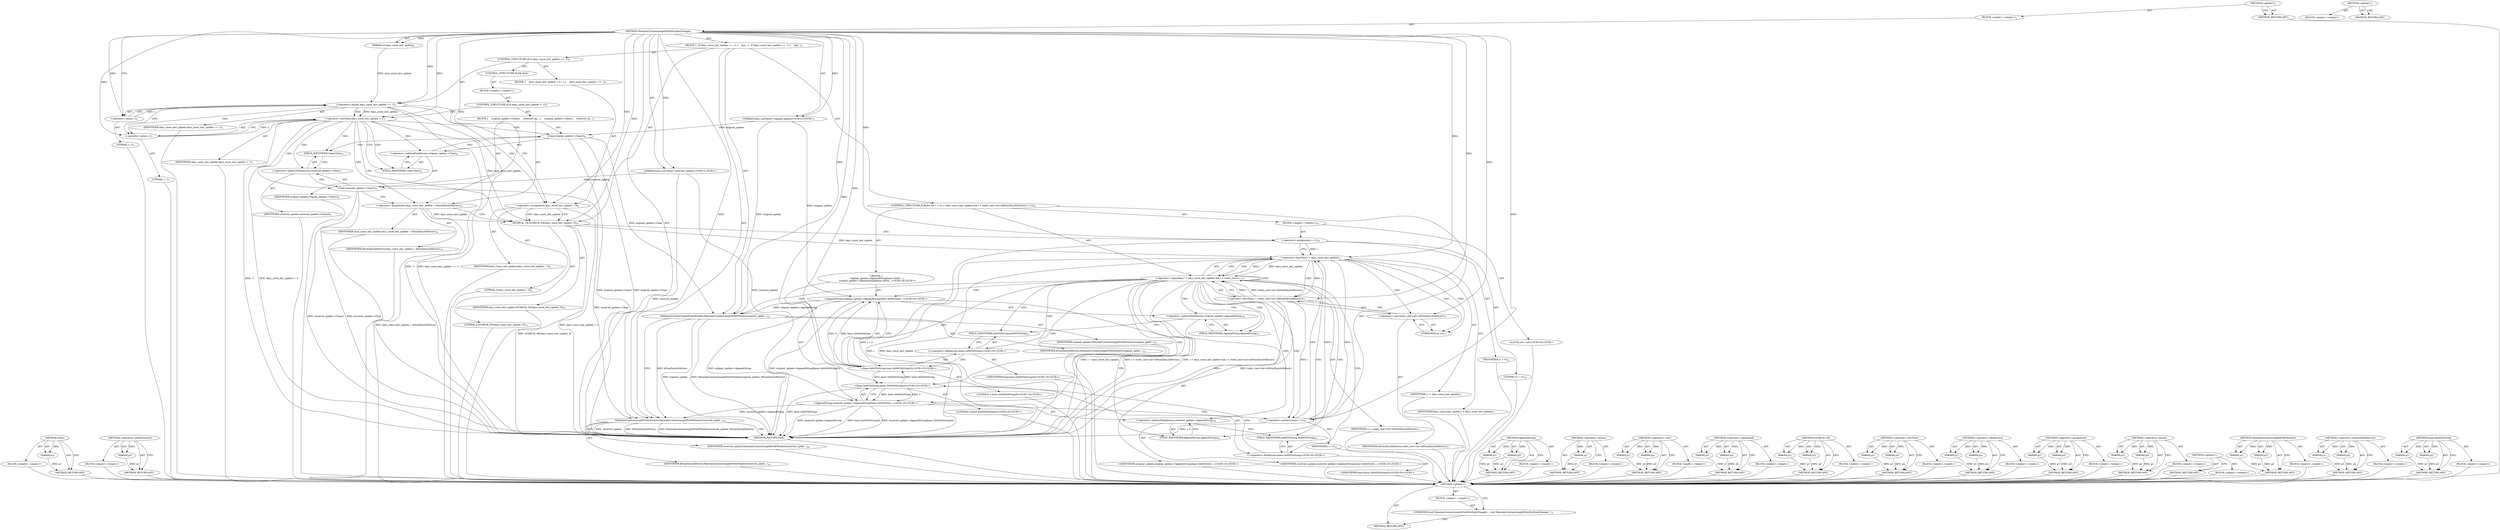 digraph "&lt;global&gt;" {
vulnerable_124 [label=<(METHOD,Clear)>];
vulnerable_125 [label=<(PARAM,p1)>];
vulnerable_126 [label=<(BLOCK,&lt;empty&gt;,&lt;empty&gt;)>];
vulnerable_127 [label=<(METHOD_RETURN,ANY)>];
vulnerable_148 [label=<(METHOD,&lt;operator&gt;.preIncrement)>];
vulnerable_149 [label=<(PARAM,p1)>];
vulnerable_150 [label=<(BLOCK,&lt;empty&gt;,&lt;empty&gt;)>];
vulnerable_151 [label=<(METHOD_RETURN,ANY)>];
vulnerable_6 [label=<(METHOD,&lt;global&gt;)<SUB>1</SUB>>];
vulnerable_7 [label=<(BLOCK,&lt;empty&gt;,&lt;empty&gt;)<SUB>1</SUB>>];
vulnerable_8 [label=<(METHOD,MaintainContentLengthPrefsForDateChange)<SUB>1</SUB>>];
vulnerable_9 [label="<(PARAM,base::ListValue* original_update)<SUB>2</SUB>>"];
vulnerable_10 [label="<(PARAM,base::ListValue* received_update)<SUB>3</SUB>>"];
vulnerable_11 [label=<(PARAM,int days_since_last_update)<SUB>4</SUB>>];
vulnerable_12 [label=<(BLOCK,{
  if (days_since_last_update == -1) {
    day...,{
  if (days_since_last_update == -1) {
    day...)<SUB>4</SUB>>];
vulnerable_13 [label=<(CONTROL_STRUCTURE,IF,if (days_since_last_update == -1))<SUB>5</SUB>>];
vulnerable_14 [label=<(&lt;operator&gt;.equals,days_since_last_update == -1)<SUB>5</SUB>>];
vulnerable_15 [label=<(IDENTIFIER,days_since_last_update,days_since_last_update == -1)<SUB>5</SUB>>];
vulnerable_16 [label=<(&lt;operator&gt;.minus,-1)<SUB>5</SUB>>];
vulnerable_17 [label=<(LITERAL,1,-1)<SUB>5</SUB>>];
vulnerable_18 [label=<(BLOCK,{
    days_since_last_update = 0;
  },{
    days_since_last_update = 0;
  })<SUB>5</SUB>>];
vulnerable_19 [label=<(&lt;operator&gt;.assignment,days_since_last_update = 0)<SUB>6</SUB>>];
vulnerable_20 [label=<(IDENTIFIER,days_since_last_update,days_since_last_update = 0)<SUB>6</SUB>>];
vulnerable_21 [label=<(LITERAL,0,days_since_last_update = 0)<SUB>6</SUB>>];
vulnerable_22 [label=<(CONTROL_STRUCTURE,ELSE,else)<SUB>7</SUB>>];
vulnerable_23 [label=<(BLOCK,&lt;empty&gt;,&lt;empty&gt;)<SUB>7</SUB>>];
vulnerable_24 [label=<(CONTROL_STRUCTURE,IF,if (days_since_last_update &lt; -1))<SUB>7</SUB>>];
vulnerable_25 [label=<(&lt;operator&gt;.lessThan,days_since_last_update &lt; -1)<SUB>7</SUB>>];
vulnerable_26 [label=<(IDENTIFIER,days_since_last_update,days_since_last_update &lt; -1)<SUB>7</SUB>>];
vulnerable_27 [label=<(&lt;operator&gt;.minus,-1)<SUB>7</SUB>>];
vulnerable_28 [label=<(LITERAL,1,-1)<SUB>7</SUB>>];
vulnerable_29 [label=<(BLOCK,{
    original_update-&gt;Clear();
    received_up...,{
    original_update-&gt;Clear();
    received_up...)<SUB>7</SUB>>];
vulnerable_30 [label=<(Clear,original_update-&gt;Clear())<SUB>8</SUB>>];
vulnerable_31 [label=<(&lt;operator&gt;.indirectFieldAccess,original_update-&gt;Clear)<SUB>8</SUB>>];
vulnerable_32 [label=<(IDENTIFIER,original_update,original_update-&gt;Clear())<SUB>8</SUB>>];
vulnerable_33 [label=<(FIELD_IDENTIFIER,Clear,Clear)<SUB>8</SUB>>];
vulnerable_34 [label=<(Clear,received_update-&gt;Clear())<SUB>9</SUB>>];
vulnerable_35 [label=<(&lt;operator&gt;.indirectFieldAccess,received_update-&gt;Clear)<SUB>9</SUB>>];
vulnerable_36 [label=<(IDENTIFIER,received_update,received_update-&gt;Clear())<SUB>9</SUB>>];
vulnerable_37 [label=<(FIELD_IDENTIFIER,Clear,Clear)<SUB>9</SUB>>];
vulnerable_38 [label=<(&lt;operator&gt;.assignment,days_since_last_update = kNumDaysInHistory)<SUB>10</SUB>>];
vulnerable_39 [label=<(IDENTIFIER,days_since_last_update,days_since_last_update = kNumDaysInHistory)<SUB>10</SUB>>];
vulnerable_40 [label=<(IDENTIFIER,kNumDaysInHistory,days_since_last_update = kNumDaysInHistory)<SUB>10</SUB>>];
vulnerable_41 [label=<(DCHECK_GE,DCHECK_GE(days_since_last_update, 0))<SUB>15</SUB>>];
vulnerable_42 [label=<(IDENTIFIER,days_since_last_update,DCHECK_GE(days_since_last_update, 0))<SUB>15</SUB>>];
vulnerable_43 [label=<(LITERAL,0,DCHECK_GE(days_since_last_update, 0))<SUB>15</SUB>>];
vulnerable_44 [label=<(CONTROL_STRUCTURE,FOR,for (int i = 0;i &lt; days_since_last_update &amp;&amp; i &lt; static_cast&lt;int&gt;(kNumDaysInHistory);++i))<SUB>16</SUB>>];
vulnerable_45 [label=<(BLOCK,&lt;empty&gt;,&lt;empty&gt;)<SUB>16</SUB>>];
vulnerable_46 [label="<(LOCAL,int i: int)<SUB>16</SUB>>"];
vulnerable_47 [label=<(&lt;operator&gt;.assignment,i = 0)<SUB>16</SUB>>];
vulnerable_48 [label=<(IDENTIFIER,i,i = 0)<SUB>16</SUB>>];
vulnerable_49 [label=<(LITERAL,0,i = 0)<SUB>16</SUB>>];
vulnerable_50 [label=<(&lt;operator&gt;.logicalAnd,i &lt; days_since_last_update &amp;&amp; i &lt; static_cast&lt;i...)<SUB>17</SUB>>];
vulnerable_51 [label=<(&lt;operator&gt;.lessThan,i &lt; days_since_last_update)<SUB>17</SUB>>];
vulnerable_52 [label=<(IDENTIFIER,i,i &lt; days_since_last_update)<SUB>17</SUB>>];
vulnerable_53 [label=<(IDENTIFIER,days_since_last_update,i &lt; days_since_last_update)<SUB>17</SUB>>];
vulnerable_54 [label=<(&lt;operator&gt;.lessThan,i &lt; static_cast&lt;int&gt;(kNumDaysInHistory))<SUB>17</SUB>>];
vulnerable_55 [label=<(IDENTIFIER,i,i &lt; static_cast&lt;int&gt;(kNumDaysInHistory))<SUB>17</SUB>>];
vulnerable_56 [label=<(&lt;operator&gt;.cast,static_cast&lt;int&gt;(kNumDaysInHistory))<SUB>17</SUB>>];
vulnerable_57 [label=<(UNKNOWN,int,int)<SUB>17</SUB>>];
vulnerable_58 [label=<(IDENTIFIER,kNumDaysInHistory,static_cast&lt;int&gt;(kNumDaysInHistory))<SUB>17</SUB>>];
vulnerable_59 [label=<(&lt;operator&gt;.preIncrement,++i)<SUB>18</SUB>>];
vulnerable_60 [label=<(IDENTIFIER,i,++i)<SUB>18</SUB>>];
vulnerable_61 [label="<(BLOCK,{
    original_update-&gt;AppendString(base::Int64...,{
    original_update-&gt;AppendString(base::Int64...)<SUB>18</SUB>>"];
vulnerable_62 [label="<(AppendString,original_update-&gt;AppendString(base::Int64ToStri...)<SUB>19</SUB>>"];
vulnerable_63 [label=<(&lt;operator&gt;.indirectFieldAccess,original_update-&gt;AppendString)<SUB>19</SUB>>];
vulnerable_64 [label="<(IDENTIFIER,original_update,original_update-&gt;AppendString(base::Int64ToStri...)<SUB>19</SUB>>"];
vulnerable_65 [label=<(FIELD_IDENTIFIER,AppendString,AppendString)<SUB>19</SUB>>];
vulnerable_66 [label="<(base.Int64ToString,base::Int64ToString(0))<SUB>19</SUB>>"];
vulnerable_67 [label="<(&lt;operator&gt;.fieldAccess,base::Int64ToString)<SUB>19</SUB>>"];
vulnerable_68 [label="<(IDENTIFIER,base,base::Int64ToString(0))<SUB>19</SUB>>"];
vulnerable_69 [label=<(FIELD_IDENTIFIER,Int64ToString,Int64ToString)<SUB>19</SUB>>];
vulnerable_70 [label="<(LITERAL,0,base::Int64ToString(0))<SUB>19</SUB>>"];
vulnerable_71 [label="<(AppendString,received_update-&gt;AppendString(base::Int64ToStri...)<SUB>20</SUB>>"];
vulnerable_72 [label=<(&lt;operator&gt;.indirectFieldAccess,received_update-&gt;AppendString)<SUB>20</SUB>>];
vulnerable_73 [label="<(IDENTIFIER,received_update,received_update-&gt;AppendString(base::Int64ToStri...)<SUB>20</SUB>>"];
vulnerable_74 [label=<(FIELD_IDENTIFIER,AppendString,AppendString)<SUB>20</SUB>>];
vulnerable_75 [label="<(base.Int64ToString,base::Int64ToString(0))<SUB>20</SUB>>"];
vulnerable_76 [label="<(&lt;operator&gt;.fieldAccess,base::Int64ToString)<SUB>20</SUB>>"];
vulnerable_77 [label="<(IDENTIFIER,base,base::Int64ToString(0))<SUB>20</SUB>>"];
vulnerable_78 [label=<(FIELD_IDENTIFIER,Int64ToString,Int64ToString)<SUB>20</SUB>>];
vulnerable_79 [label="<(LITERAL,0,base::Int64ToString(0))<SUB>20</SUB>>"];
vulnerable_80 [label=<(MaintainContentLengthPrefsWindow,MaintainContentLengthPrefsWindow(original_updat...)<SUB>23</SUB>>];
vulnerable_81 [label=<(IDENTIFIER,original_update,MaintainContentLengthPrefsWindow(original_updat...)<SUB>23</SUB>>];
vulnerable_82 [label=<(IDENTIFIER,kNumDaysInHistory,MaintainContentLengthPrefsWindow(original_updat...)<SUB>23</SUB>>];
vulnerable_83 [label=<(MaintainContentLengthPrefsWindow,MaintainContentLengthPrefsWindow(received_updat...)<SUB>24</SUB>>];
vulnerable_84 [label=<(IDENTIFIER,received_update,MaintainContentLengthPrefsWindow(received_updat...)<SUB>24</SUB>>];
vulnerable_85 [label=<(IDENTIFIER,kNumDaysInHistory,MaintainContentLengthPrefsWindow(received_updat...)<SUB>24</SUB>>];
vulnerable_86 [label=<(METHOD_RETURN,void)<SUB>1</SUB>>];
vulnerable_88 [label=<(METHOD_RETURN,ANY)<SUB>1</SUB>>];
vulnerable_152 [label=<(METHOD,AppendString)>];
vulnerable_153 [label=<(PARAM,p1)>];
vulnerable_154 [label=<(PARAM,p2)>];
vulnerable_155 [label=<(BLOCK,&lt;empty&gt;,&lt;empty&gt;)>];
vulnerable_156 [label=<(METHOD_RETURN,ANY)>];
vulnerable_110 [label=<(METHOD,&lt;operator&gt;.minus)>];
vulnerable_111 [label=<(PARAM,p1)>];
vulnerable_112 [label=<(BLOCK,&lt;empty&gt;,&lt;empty&gt;)>];
vulnerable_113 [label=<(METHOD_RETURN,ANY)>];
vulnerable_143 [label=<(METHOD,&lt;operator&gt;.cast)>];
vulnerable_144 [label=<(PARAM,p1)>];
vulnerable_145 [label=<(PARAM,p2)>];
vulnerable_146 [label=<(BLOCK,&lt;empty&gt;,&lt;empty&gt;)>];
vulnerable_147 [label=<(METHOD_RETURN,ANY)>];
vulnerable_138 [label=<(METHOD,&lt;operator&gt;.logicalAnd)>];
vulnerable_139 [label=<(PARAM,p1)>];
vulnerable_140 [label=<(PARAM,p2)>];
vulnerable_141 [label=<(BLOCK,&lt;empty&gt;,&lt;empty&gt;)>];
vulnerable_142 [label=<(METHOD_RETURN,ANY)>];
vulnerable_133 [label=<(METHOD,DCHECK_GE)>];
vulnerable_134 [label=<(PARAM,p1)>];
vulnerable_135 [label=<(PARAM,p2)>];
vulnerable_136 [label=<(BLOCK,&lt;empty&gt;,&lt;empty&gt;)>];
vulnerable_137 [label=<(METHOD_RETURN,ANY)>];
vulnerable_119 [label=<(METHOD,&lt;operator&gt;.lessThan)>];
vulnerable_120 [label=<(PARAM,p1)>];
vulnerable_121 [label=<(PARAM,p2)>];
vulnerable_122 [label=<(BLOCK,&lt;empty&gt;,&lt;empty&gt;)>];
vulnerable_123 [label=<(METHOD_RETURN,ANY)>];
vulnerable_162 [label=<(METHOD,&lt;operator&gt;.fieldAccess)>];
vulnerable_163 [label=<(PARAM,p1)>];
vulnerable_164 [label=<(PARAM,p2)>];
vulnerable_165 [label=<(BLOCK,&lt;empty&gt;,&lt;empty&gt;)>];
vulnerable_166 [label=<(METHOD_RETURN,ANY)>];
vulnerable_114 [label=<(METHOD,&lt;operator&gt;.assignment)>];
vulnerable_115 [label=<(PARAM,p1)>];
vulnerable_116 [label=<(PARAM,p2)>];
vulnerable_117 [label=<(BLOCK,&lt;empty&gt;,&lt;empty&gt;)>];
vulnerable_118 [label=<(METHOD_RETURN,ANY)>];
vulnerable_105 [label=<(METHOD,&lt;operator&gt;.equals)>];
vulnerable_106 [label=<(PARAM,p1)>];
vulnerable_107 [label=<(PARAM,p2)>];
vulnerable_108 [label=<(BLOCK,&lt;empty&gt;,&lt;empty&gt;)>];
vulnerable_109 [label=<(METHOD_RETURN,ANY)>];
vulnerable_99 [label=<(METHOD,&lt;global&gt;)<SUB>1</SUB>>];
vulnerable_100 [label=<(BLOCK,&lt;empty&gt;,&lt;empty&gt;)>];
vulnerable_101 [label=<(METHOD_RETURN,ANY)>];
vulnerable_167 [label=<(METHOD,MaintainContentLengthPrefsWindow)>];
vulnerable_168 [label=<(PARAM,p1)>];
vulnerable_169 [label=<(PARAM,p2)>];
vulnerable_170 [label=<(BLOCK,&lt;empty&gt;,&lt;empty&gt;)>];
vulnerable_171 [label=<(METHOD_RETURN,ANY)>];
vulnerable_128 [label=<(METHOD,&lt;operator&gt;.indirectFieldAccess)>];
vulnerable_129 [label=<(PARAM,p1)>];
vulnerable_130 [label=<(PARAM,p2)>];
vulnerable_131 [label=<(BLOCK,&lt;empty&gt;,&lt;empty&gt;)>];
vulnerable_132 [label=<(METHOD_RETURN,ANY)>];
vulnerable_157 [label=<(METHOD,base.Int64ToString)>];
vulnerable_158 [label=<(PARAM,p1)>];
vulnerable_159 [label=<(PARAM,p2)>];
vulnerable_160 [label=<(BLOCK,&lt;empty&gt;,&lt;empty&gt;)>];
vulnerable_161 [label=<(METHOD_RETURN,ANY)>];
fixed_6 [label=<(METHOD,&lt;global&gt;)<SUB>1</SUB>>];
fixed_7 [label=<(BLOCK,&lt;empty&gt;,&lt;empty&gt;)<SUB>1</SUB>>];
fixed_8 [label=<(UNKNOWN,void MaintainContentLengthPrefsForDateChange(
/...,void MaintainContentLengthPrefsForDateChange(
/...)<SUB>1</SUB>>];
fixed_9 [label=<(METHOD_RETURN,ANY)<SUB>1</SUB>>];
fixed_14 [label=<(METHOD,&lt;global&gt;)<SUB>1</SUB>>];
fixed_15 [label=<(BLOCK,&lt;empty&gt;,&lt;empty&gt;)>];
fixed_16 [label=<(METHOD_RETURN,ANY)>];
vulnerable_124 -> vulnerable_125  [key=0, label="AST: "];
vulnerable_124 -> vulnerable_125  [key=1, label="DDG: "];
vulnerable_124 -> vulnerable_126  [key=0, label="AST: "];
vulnerable_124 -> vulnerable_127  [key=0, label="AST: "];
vulnerable_124 -> vulnerable_127  [key=1, label="CFG: "];
vulnerable_125 -> vulnerable_127  [key=0, label="DDG: p1"];
vulnerable_126 -> fixed_6  [key=0];
vulnerable_127 -> fixed_6  [key=0];
vulnerable_148 -> vulnerable_149  [key=0, label="AST: "];
vulnerable_148 -> vulnerable_149  [key=1, label="DDG: "];
vulnerable_148 -> vulnerable_150  [key=0, label="AST: "];
vulnerable_148 -> vulnerable_151  [key=0, label="AST: "];
vulnerable_148 -> vulnerable_151  [key=1, label="CFG: "];
vulnerable_149 -> vulnerable_151  [key=0, label="DDG: p1"];
vulnerable_150 -> fixed_6  [key=0];
vulnerable_151 -> fixed_6  [key=0];
vulnerable_6 -> vulnerable_7  [key=0, label="AST: "];
vulnerable_6 -> vulnerable_88  [key=0, label="AST: "];
vulnerable_6 -> vulnerable_88  [key=1, label="CFG: "];
vulnerable_7 -> vulnerable_8  [key=0, label="AST: "];
vulnerable_8 -> vulnerable_9  [key=0, label="AST: "];
vulnerable_8 -> vulnerable_9  [key=1, label="DDG: "];
vulnerable_8 -> vulnerable_10  [key=0, label="AST: "];
vulnerable_8 -> vulnerable_10  [key=1, label="DDG: "];
vulnerable_8 -> vulnerable_11  [key=0, label="AST: "];
vulnerable_8 -> vulnerable_11  [key=1, label="DDG: "];
vulnerable_8 -> vulnerable_12  [key=0, label="AST: "];
vulnerable_8 -> vulnerable_86  [key=0, label="AST: "];
vulnerable_8 -> vulnerable_16  [key=0, label="CFG: "];
vulnerable_8 -> vulnerable_16  [key=1, label="DDG: "];
vulnerable_8 -> vulnerable_41  [key=0, label="DDG: "];
vulnerable_8 -> vulnerable_80  [key=0, label="DDG: "];
vulnerable_8 -> vulnerable_83  [key=0, label="DDG: "];
vulnerable_8 -> vulnerable_14  [key=0, label="DDG: "];
vulnerable_8 -> vulnerable_19  [key=0, label="DDG: "];
vulnerable_8 -> vulnerable_47  [key=0, label="DDG: "];
vulnerable_8 -> vulnerable_59  [key=0, label="DDG: "];
vulnerable_8 -> vulnerable_51  [key=0, label="DDG: "];
vulnerable_8 -> vulnerable_54  [key=0, label="DDG: "];
vulnerable_8 -> vulnerable_56  [key=0, label="DDG: "];
vulnerable_8 -> vulnerable_66  [key=0, label="DDG: "];
vulnerable_8 -> vulnerable_75  [key=0, label="DDG: "];
vulnerable_8 -> vulnerable_25  [key=0, label="DDG: "];
vulnerable_8 -> vulnerable_38  [key=0, label="DDG: "];
vulnerable_8 -> vulnerable_27  [key=0, label="DDG: "];
vulnerable_9 -> vulnerable_80  [key=0, label="DDG: original_update"];
vulnerable_9 -> vulnerable_62  [key=0, label="DDG: original_update"];
vulnerable_9 -> vulnerable_30  [key=0, label="DDG: original_update"];
vulnerable_10 -> vulnerable_83  [key=0, label="DDG: received_update"];
vulnerable_10 -> vulnerable_71  [key=0, label="DDG: received_update"];
vulnerable_10 -> vulnerable_34  [key=0, label="DDG: received_update"];
vulnerable_11 -> vulnerable_14  [key=0, label="DDG: days_since_last_update"];
vulnerable_12 -> vulnerable_13  [key=0, label="AST: "];
vulnerable_12 -> vulnerable_41  [key=0, label="AST: "];
vulnerable_12 -> vulnerable_44  [key=0, label="AST: "];
vulnerable_12 -> vulnerable_80  [key=0, label="AST: "];
vulnerable_12 -> vulnerable_83  [key=0, label="AST: "];
vulnerable_13 -> vulnerable_14  [key=0, label="AST: "];
vulnerable_13 -> vulnerable_18  [key=0, label="AST: "];
vulnerable_13 -> vulnerable_22  [key=0, label="AST: "];
vulnerable_14 -> vulnerable_15  [key=0, label="AST: "];
vulnerable_14 -> vulnerable_16  [key=0, label="AST: "];
vulnerable_14 -> vulnerable_19  [key=0, label="CFG: "];
vulnerable_14 -> vulnerable_19  [key=1, label="CDG: "];
vulnerable_14 -> vulnerable_27  [key=0, label="CFG: "];
vulnerable_14 -> vulnerable_27  [key=1, label="CDG: "];
vulnerable_14 -> vulnerable_86  [key=0, label="DDG: -1"];
vulnerable_14 -> vulnerable_86  [key=1, label="DDG: days_since_last_update == -1"];
vulnerable_14 -> vulnerable_25  [key=0, label="DDG: days_since_last_update"];
vulnerable_14 -> vulnerable_25  [key=1, label="CDG: "];
vulnerable_15 -> fixed_6  [key=0];
vulnerable_16 -> vulnerable_17  [key=0, label="AST: "];
vulnerable_16 -> vulnerable_14  [key=0, label="CFG: "];
vulnerable_16 -> vulnerable_14  [key=1, label="DDG: 1"];
vulnerable_17 -> fixed_6  [key=0];
vulnerable_18 -> vulnerable_19  [key=0, label="AST: "];
vulnerable_19 -> vulnerable_20  [key=0, label="AST: "];
vulnerable_19 -> vulnerable_21  [key=0, label="AST: "];
vulnerable_19 -> vulnerable_41  [key=0, label="CFG: "];
vulnerable_19 -> vulnerable_41  [key=1, label="DDG: days_since_last_update"];
vulnerable_19 -> vulnerable_86  [key=0, label="DDG: days_since_last_update = 0"];
vulnerable_20 -> fixed_6  [key=0];
vulnerable_21 -> fixed_6  [key=0];
vulnerable_22 -> vulnerable_23  [key=0, label="AST: "];
vulnerable_23 -> vulnerable_24  [key=0, label="AST: "];
vulnerable_24 -> vulnerable_25  [key=0, label="AST: "];
vulnerable_24 -> vulnerable_29  [key=0, label="AST: "];
vulnerable_25 -> vulnerable_26  [key=0, label="AST: "];
vulnerable_25 -> vulnerable_27  [key=0, label="AST: "];
vulnerable_25 -> vulnerable_33  [key=0, label="CFG: "];
vulnerable_25 -> vulnerable_33  [key=1, label="CDG: "];
vulnerable_25 -> vulnerable_41  [key=0, label="CFG: "];
vulnerable_25 -> vulnerable_41  [key=1, label="DDG: days_since_last_update"];
vulnerable_25 -> vulnerable_86  [key=0, label="DDG: -1"];
vulnerable_25 -> vulnerable_86  [key=1, label="DDG: days_since_last_update &lt; -1"];
vulnerable_25 -> vulnerable_30  [key=0, label="CDG: "];
vulnerable_25 -> vulnerable_34  [key=0, label="CDG: "];
vulnerable_25 -> vulnerable_37  [key=0, label="CDG: "];
vulnerable_25 -> vulnerable_38  [key=0, label="CDG: "];
vulnerable_25 -> vulnerable_35  [key=0, label="CDG: "];
vulnerable_25 -> vulnerable_31  [key=0, label="CDG: "];
vulnerable_26 -> fixed_6  [key=0];
vulnerable_27 -> vulnerable_28  [key=0, label="AST: "];
vulnerable_27 -> vulnerable_25  [key=0, label="CFG: "];
vulnerable_27 -> vulnerable_25  [key=1, label="DDG: 1"];
vulnerable_28 -> fixed_6  [key=0];
vulnerable_29 -> vulnerable_30  [key=0, label="AST: "];
vulnerable_29 -> vulnerable_34  [key=0, label="AST: "];
vulnerable_29 -> vulnerable_38  [key=0, label="AST: "];
vulnerable_30 -> vulnerable_31  [key=0, label="AST: "];
vulnerable_30 -> vulnerable_37  [key=0, label="CFG: "];
vulnerable_30 -> vulnerable_86  [key=0, label="DDG: original_update-&gt;Clear"];
vulnerable_30 -> vulnerable_86  [key=1, label="DDG: original_update-&gt;Clear()"];
vulnerable_30 -> vulnerable_80  [key=0, label="DDG: original_update-&gt;Clear"];
vulnerable_31 -> vulnerable_32  [key=0, label="AST: "];
vulnerable_31 -> vulnerable_33  [key=0, label="AST: "];
vulnerable_31 -> vulnerable_30  [key=0, label="CFG: "];
vulnerable_32 -> fixed_6  [key=0];
vulnerable_33 -> vulnerable_31  [key=0, label="CFG: "];
vulnerable_34 -> vulnerable_35  [key=0, label="AST: "];
vulnerable_34 -> vulnerable_38  [key=0, label="CFG: "];
vulnerable_34 -> vulnerable_86  [key=0, label="DDG: received_update-&gt;Clear"];
vulnerable_34 -> vulnerable_86  [key=1, label="DDG: received_update-&gt;Clear()"];
vulnerable_34 -> vulnerable_83  [key=0, label="DDG: received_update-&gt;Clear"];
vulnerable_35 -> vulnerable_36  [key=0, label="AST: "];
vulnerable_35 -> vulnerable_37  [key=0, label="AST: "];
vulnerable_35 -> vulnerable_34  [key=0, label="CFG: "];
vulnerable_36 -> fixed_6  [key=0];
vulnerable_37 -> vulnerable_35  [key=0, label="CFG: "];
vulnerable_38 -> vulnerable_39  [key=0, label="AST: "];
vulnerable_38 -> vulnerable_40  [key=0, label="AST: "];
vulnerable_38 -> vulnerable_41  [key=0, label="CFG: "];
vulnerable_38 -> vulnerable_41  [key=1, label="DDG: days_since_last_update"];
vulnerable_38 -> vulnerable_86  [key=0, label="DDG: days_since_last_update = kNumDaysInHistory"];
vulnerable_39 -> fixed_6  [key=0];
vulnerable_40 -> fixed_6  [key=0];
vulnerable_41 -> vulnerable_42  [key=0, label="AST: "];
vulnerable_41 -> vulnerable_43  [key=0, label="AST: "];
vulnerable_41 -> vulnerable_47  [key=0, label="CFG: "];
vulnerable_41 -> vulnerable_86  [key=0, label="DDG: DCHECK_GE(days_since_last_update, 0)"];
vulnerable_41 -> vulnerable_51  [key=0, label="DDG: days_since_last_update"];
vulnerable_42 -> fixed_6  [key=0];
vulnerable_43 -> fixed_6  [key=0];
vulnerable_44 -> vulnerable_45  [key=0, label="AST: "];
vulnerable_44 -> vulnerable_50  [key=0, label="AST: "];
vulnerable_44 -> vulnerable_59  [key=0, label="AST: "];
vulnerable_44 -> vulnerable_61  [key=0, label="AST: "];
vulnerable_45 -> vulnerable_46  [key=0, label="AST: "];
vulnerable_45 -> vulnerable_47  [key=0, label="AST: "];
vulnerable_46 -> fixed_6  [key=0];
vulnerable_47 -> vulnerable_48  [key=0, label="AST: "];
vulnerable_47 -> vulnerable_49  [key=0, label="AST: "];
vulnerable_47 -> vulnerable_51  [key=0, label="CFG: "];
vulnerable_47 -> vulnerable_51  [key=1, label="DDG: i"];
vulnerable_47 -> vulnerable_86  [key=0, label="DDG: i = 0"];
vulnerable_48 -> fixed_6  [key=0];
vulnerable_49 -> fixed_6  [key=0];
vulnerable_50 -> vulnerable_51  [key=0, label="AST: "];
vulnerable_50 -> vulnerable_51  [key=1, label="CDG: "];
vulnerable_50 -> vulnerable_54  [key=0, label="AST: "];
vulnerable_50 -> vulnerable_65  [key=0, label="CFG: "];
vulnerable_50 -> vulnerable_65  [key=1, label="CDG: "];
vulnerable_50 -> vulnerable_80  [key=0, label="CFG: "];
vulnerable_50 -> vulnerable_86  [key=0, label="DDG: i &lt; days_since_last_update"];
vulnerable_50 -> vulnerable_86  [key=1, label="DDG: i &lt; static_cast&lt;int&gt;(kNumDaysInHistory)"];
vulnerable_50 -> vulnerable_86  [key=2, label="DDG: i &lt; days_since_last_update &amp;&amp; i &lt; static_cast&lt;int&gt;(kNumDaysInHistory)"];
vulnerable_50 -> vulnerable_66  [key=0, label="CDG: "];
vulnerable_50 -> vulnerable_71  [key=0, label="CDG: "];
vulnerable_50 -> vulnerable_75  [key=0, label="CDG: "];
vulnerable_50 -> vulnerable_72  [key=0, label="CDG: "];
vulnerable_50 -> vulnerable_69  [key=0, label="CDG: "];
vulnerable_50 -> vulnerable_67  [key=0, label="CDG: "];
vulnerable_50 -> vulnerable_74  [key=0, label="CDG: "];
vulnerable_50 -> vulnerable_63  [key=0, label="CDG: "];
vulnerable_50 -> vulnerable_76  [key=0, label="CDG: "];
vulnerable_50 -> vulnerable_50  [key=0, label="CDG: "];
vulnerable_50 -> vulnerable_59  [key=0, label="CDG: "];
vulnerable_50 -> vulnerable_78  [key=0, label="CDG: "];
vulnerable_50 -> vulnerable_62  [key=0, label="CDG: "];
vulnerable_51 -> vulnerable_52  [key=0, label="AST: "];
vulnerable_51 -> vulnerable_53  [key=0, label="AST: "];
vulnerable_51 -> vulnerable_50  [key=0, label="CFG: "];
vulnerable_51 -> vulnerable_50  [key=1, label="DDG: i"];
vulnerable_51 -> vulnerable_50  [key=2, label="DDG: days_since_last_update"];
vulnerable_51 -> vulnerable_57  [key=0, label="CFG: "];
vulnerable_51 -> vulnerable_57  [key=1, label="CDG: "];
vulnerable_51 -> vulnerable_86  [key=0, label="DDG: i"];
vulnerable_51 -> vulnerable_86  [key=1, label="DDG: days_since_last_update"];
vulnerable_51 -> vulnerable_59  [key=0, label="DDG: i"];
vulnerable_51 -> vulnerable_54  [key=0, label="DDG: i"];
vulnerable_51 -> vulnerable_54  [key=1, label="CDG: "];
vulnerable_51 -> vulnerable_56  [key=0, label="CDG: "];
vulnerable_52 -> fixed_6  [key=0];
vulnerable_53 -> fixed_6  [key=0];
vulnerable_54 -> vulnerable_55  [key=0, label="AST: "];
vulnerable_54 -> vulnerable_56  [key=0, label="AST: "];
vulnerable_54 -> vulnerable_50  [key=0, label="CFG: "];
vulnerable_54 -> vulnerable_50  [key=1, label="DDG: i"];
vulnerable_54 -> vulnerable_50  [key=2, label="DDG: static_cast&lt;int&gt;(kNumDaysInHistory)"];
vulnerable_54 -> vulnerable_86  [key=0, label="DDG: i"];
vulnerable_54 -> vulnerable_86  [key=1, label="DDG: static_cast&lt;int&gt;(kNumDaysInHistory)"];
vulnerable_54 -> vulnerable_59  [key=0, label="DDG: i"];
vulnerable_55 -> fixed_6  [key=0];
vulnerable_56 -> vulnerable_57  [key=0, label="AST: "];
vulnerable_56 -> vulnerable_58  [key=0, label="AST: "];
vulnerable_56 -> vulnerable_54  [key=0, label="CFG: "];
vulnerable_57 -> vulnerable_56  [key=0, label="CFG: "];
vulnerable_58 -> fixed_6  [key=0];
vulnerable_59 -> vulnerable_60  [key=0, label="AST: "];
vulnerable_59 -> vulnerable_51  [key=0, label="CFG: "];
vulnerable_59 -> vulnerable_51  [key=1, label="DDG: i"];
vulnerable_59 -> vulnerable_86  [key=0, label="DDG: ++i"];
vulnerable_60 -> fixed_6  [key=0];
vulnerable_61 -> vulnerable_62  [key=0, label="AST: "];
vulnerable_61 -> vulnerable_71  [key=0, label="AST: "];
vulnerable_62 -> vulnerable_63  [key=0, label="AST: "];
vulnerable_62 -> vulnerable_66  [key=0, label="AST: "];
vulnerable_62 -> vulnerable_74  [key=0, label="CFG: "];
vulnerable_62 -> vulnerable_86  [key=0, label="DDG: original_update-&gt;AppendString"];
vulnerable_62 -> vulnerable_86  [key=1, label="DDG: original_update-&gt;AppendString(base::Int64ToString(0))"];
vulnerable_62 -> vulnerable_80  [key=0, label="DDG: original_update-&gt;AppendString"];
vulnerable_63 -> vulnerable_64  [key=0, label="AST: "];
vulnerable_63 -> vulnerable_65  [key=0, label="AST: "];
vulnerable_63 -> vulnerable_69  [key=0, label="CFG: "];
vulnerable_64 -> fixed_6  [key=0];
vulnerable_65 -> vulnerable_63  [key=0, label="CFG: "];
vulnerable_66 -> vulnerable_67  [key=0, label="AST: "];
vulnerable_66 -> vulnerable_70  [key=0, label="AST: "];
vulnerable_66 -> vulnerable_62  [key=0, label="CFG: "];
vulnerable_66 -> vulnerable_62  [key=1, label="DDG: base::Int64ToString"];
vulnerable_66 -> vulnerable_62  [key=2, label="DDG: 0"];
vulnerable_66 -> vulnerable_75  [key=0, label="DDG: base::Int64ToString"];
vulnerable_67 -> vulnerable_68  [key=0, label="AST: "];
vulnerable_67 -> vulnerable_69  [key=0, label="AST: "];
vulnerable_67 -> vulnerable_66  [key=0, label="CFG: "];
vulnerable_68 -> fixed_6  [key=0];
vulnerable_69 -> vulnerable_67  [key=0, label="CFG: "];
vulnerable_70 -> fixed_6  [key=0];
vulnerable_71 -> vulnerable_72  [key=0, label="AST: "];
vulnerable_71 -> vulnerable_75  [key=0, label="AST: "];
vulnerable_71 -> vulnerable_59  [key=0, label="CFG: "];
vulnerable_71 -> vulnerable_86  [key=0, label="DDG: received_update-&gt;AppendString"];
vulnerable_71 -> vulnerable_86  [key=1, label="DDG: base::Int64ToString(0)"];
vulnerable_71 -> vulnerable_86  [key=2, label="DDG: received_update-&gt;AppendString(base::Int64ToString(0))"];
vulnerable_71 -> vulnerable_83  [key=0, label="DDG: received_update-&gt;AppendString"];
vulnerable_72 -> vulnerable_73  [key=0, label="AST: "];
vulnerable_72 -> vulnerable_74  [key=0, label="AST: "];
vulnerable_72 -> vulnerable_78  [key=0, label="CFG: "];
vulnerable_73 -> fixed_6  [key=0];
vulnerable_74 -> vulnerable_72  [key=0, label="CFG: "];
vulnerable_75 -> vulnerable_76  [key=0, label="AST: "];
vulnerable_75 -> vulnerable_79  [key=0, label="AST: "];
vulnerable_75 -> vulnerable_71  [key=0, label="CFG: "];
vulnerable_75 -> vulnerable_71  [key=1, label="DDG: base::Int64ToString"];
vulnerable_75 -> vulnerable_71  [key=2, label="DDG: 0"];
vulnerable_75 -> vulnerable_86  [key=0, label="DDG: base::Int64ToString"];
vulnerable_75 -> vulnerable_66  [key=0, label="DDG: base::Int64ToString"];
vulnerable_76 -> vulnerable_77  [key=0, label="AST: "];
vulnerable_76 -> vulnerable_78  [key=0, label="AST: "];
vulnerable_76 -> vulnerable_75  [key=0, label="CFG: "];
vulnerable_77 -> fixed_6  [key=0];
vulnerable_78 -> vulnerable_76  [key=0, label="CFG: "];
vulnerable_79 -> fixed_6  [key=0];
vulnerable_80 -> vulnerable_81  [key=0, label="AST: "];
vulnerable_80 -> vulnerable_82  [key=0, label="AST: "];
vulnerable_80 -> vulnerable_83  [key=0, label="CFG: "];
vulnerable_80 -> vulnerable_83  [key=1, label="DDG: kNumDaysInHistory"];
vulnerable_80 -> vulnerable_86  [key=0, label="DDG: original_update"];
vulnerable_80 -> vulnerable_86  [key=1, label="DDG: MaintainContentLengthPrefsWindow(original_update, kNumDaysInHistory)"];
vulnerable_81 -> fixed_6  [key=0];
vulnerable_82 -> fixed_6  [key=0];
vulnerable_83 -> vulnerable_84  [key=0, label="AST: "];
vulnerable_83 -> vulnerable_85  [key=0, label="AST: "];
vulnerable_83 -> vulnerable_86  [key=0, label="CFG: "];
vulnerable_83 -> vulnerable_86  [key=1, label="DDG: received_update"];
vulnerable_83 -> vulnerable_86  [key=2, label="DDG: kNumDaysInHistory"];
vulnerable_83 -> vulnerable_86  [key=3, label="DDG: MaintainContentLengthPrefsWindow(received_update, kNumDaysInHistory)"];
vulnerable_84 -> fixed_6  [key=0];
vulnerable_85 -> fixed_6  [key=0];
vulnerable_86 -> fixed_6  [key=0];
vulnerable_88 -> fixed_6  [key=0];
vulnerable_152 -> vulnerable_153  [key=0, label="AST: "];
vulnerable_152 -> vulnerable_153  [key=1, label="DDG: "];
vulnerable_152 -> vulnerable_155  [key=0, label="AST: "];
vulnerable_152 -> vulnerable_154  [key=0, label="AST: "];
vulnerable_152 -> vulnerable_154  [key=1, label="DDG: "];
vulnerable_152 -> vulnerable_156  [key=0, label="AST: "];
vulnerable_152 -> vulnerable_156  [key=1, label="CFG: "];
vulnerable_153 -> vulnerable_156  [key=0, label="DDG: p1"];
vulnerable_154 -> vulnerable_156  [key=0, label="DDG: p2"];
vulnerable_155 -> fixed_6  [key=0];
vulnerable_156 -> fixed_6  [key=0];
vulnerable_110 -> vulnerable_111  [key=0, label="AST: "];
vulnerable_110 -> vulnerable_111  [key=1, label="DDG: "];
vulnerable_110 -> vulnerable_112  [key=0, label="AST: "];
vulnerable_110 -> vulnerable_113  [key=0, label="AST: "];
vulnerable_110 -> vulnerable_113  [key=1, label="CFG: "];
vulnerable_111 -> vulnerable_113  [key=0, label="DDG: p1"];
vulnerable_112 -> fixed_6  [key=0];
vulnerable_113 -> fixed_6  [key=0];
vulnerable_143 -> vulnerable_144  [key=0, label="AST: "];
vulnerable_143 -> vulnerable_144  [key=1, label="DDG: "];
vulnerable_143 -> vulnerable_146  [key=0, label="AST: "];
vulnerable_143 -> vulnerable_145  [key=0, label="AST: "];
vulnerable_143 -> vulnerable_145  [key=1, label="DDG: "];
vulnerable_143 -> vulnerable_147  [key=0, label="AST: "];
vulnerable_143 -> vulnerable_147  [key=1, label="CFG: "];
vulnerable_144 -> vulnerable_147  [key=0, label="DDG: p1"];
vulnerable_145 -> vulnerable_147  [key=0, label="DDG: p2"];
vulnerable_146 -> fixed_6  [key=0];
vulnerable_147 -> fixed_6  [key=0];
vulnerable_138 -> vulnerable_139  [key=0, label="AST: "];
vulnerable_138 -> vulnerable_139  [key=1, label="DDG: "];
vulnerable_138 -> vulnerable_141  [key=0, label="AST: "];
vulnerable_138 -> vulnerable_140  [key=0, label="AST: "];
vulnerable_138 -> vulnerable_140  [key=1, label="DDG: "];
vulnerable_138 -> vulnerable_142  [key=0, label="AST: "];
vulnerable_138 -> vulnerable_142  [key=1, label="CFG: "];
vulnerable_139 -> vulnerable_142  [key=0, label="DDG: p1"];
vulnerable_140 -> vulnerable_142  [key=0, label="DDG: p2"];
vulnerable_141 -> fixed_6  [key=0];
vulnerable_142 -> fixed_6  [key=0];
vulnerable_133 -> vulnerable_134  [key=0, label="AST: "];
vulnerable_133 -> vulnerable_134  [key=1, label="DDG: "];
vulnerable_133 -> vulnerable_136  [key=0, label="AST: "];
vulnerable_133 -> vulnerable_135  [key=0, label="AST: "];
vulnerable_133 -> vulnerable_135  [key=1, label="DDG: "];
vulnerable_133 -> vulnerable_137  [key=0, label="AST: "];
vulnerable_133 -> vulnerable_137  [key=1, label="CFG: "];
vulnerable_134 -> vulnerable_137  [key=0, label="DDG: p1"];
vulnerable_135 -> vulnerable_137  [key=0, label="DDG: p2"];
vulnerable_136 -> fixed_6  [key=0];
vulnerable_137 -> fixed_6  [key=0];
vulnerable_119 -> vulnerable_120  [key=0, label="AST: "];
vulnerable_119 -> vulnerable_120  [key=1, label="DDG: "];
vulnerable_119 -> vulnerable_122  [key=0, label="AST: "];
vulnerable_119 -> vulnerable_121  [key=0, label="AST: "];
vulnerable_119 -> vulnerable_121  [key=1, label="DDG: "];
vulnerable_119 -> vulnerable_123  [key=0, label="AST: "];
vulnerable_119 -> vulnerable_123  [key=1, label="CFG: "];
vulnerable_120 -> vulnerable_123  [key=0, label="DDG: p1"];
vulnerable_121 -> vulnerable_123  [key=0, label="DDG: p2"];
vulnerable_122 -> fixed_6  [key=0];
vulnerable_123 -> fixed_6  [key=0];
vulnerable_162 -> vulnerable_163  [key=0, label="AST: "];
vulnerable_162 -> vulnerable_163  [key=1, label="DDG: "];
vulnerable_162 -> vulnerable_165  [key=0, label="AST: "];
vulnerable_162 -> vulnerable_164  [key=0, label="AST: "];
vulnerable_162 -> vulnerable_164  [key=1, label="DDG: "];
vulnerable_162 -> vulnerable_166  [key=0, label="AST: "];
vulnerable_162 -> vulnerable_166  [key=1, label="CFG: "];
vulnerable_163 -> vulnerable_166  [key=0, label="DDG: p1"];
vulnerable_164 -> vulnerable_166  [key=0, label="DDG: p2"];
vulnerable_165 -> fixed_6  [key=0];
vulnerable_166 -> fixed_6  [key=0];
vulnerable_114 -> vulnerable_115  [key=0, label="AST: "];
vulnerable_114 -> vulnerable_115  [key=1, label="DDG: "];
vulnerable_114 -> vulnerable_117  [key=0, label="AST: "];
vulnerable_114 -> vulnerable_116  [key=0, label="AST: "];
vulnerable_114 -> vulnerable_116  [key=1, label="DDG: "];
vulnerable_114 -> vulnerable_118  [key=0, label="AST: "];
vulnerable_114 -> vulnerable_118  [key=1, label="CFG: "];
vulnerable_115 -> vulnerable_118  [key=0, label="DDG: p1"];
vulnerable_116 -> vulnerable_118  [key=0, label="DDG: p2"];
vulnerable_117 -> fixed_6  [key=0];
vulnerable_118 -> fixed_6  [key=0];
vulnerable_105 -> vulnerable_106  [key=0, label="AST: "];
vulnerable_105 -> vulnerable_106  [key=1, label="DDG: "];
vulnerable_105 -> vulnerable_108  [key=0, label="AST: "];
vulnerable_105 -> vulnerable_107  [key=0, label="AST: "];
vulnerable_105 -> vulnerable_107  [key=1, label="DDG: "];
vulnerable_105 -> vulnerable_109  [key=0, label="AST: "];
vulnerable_105 -> vulnerable_109  [key=1, label="CFG: "];
vulnerable_106 -> vulnerable_109  [key=0, label="DDG: p1"];
vulnerable_107 -> vulnerable_109  [key=0, label="DDG: p2"];
vulnerable_108 -> fixed_6  [key=0];
vulnerable_109 -> fixed_6  [key=0];
vulnerable_99 -> vulnerable_100  [key=0, label="AST: "];
vulnerable_99 -> vulnerable_101  [key=0, label="AST: "];
vulnerable_99 -> vulnerable_101  [key=1, label="CFG: "];
vulnerable_100 -> fixed_6  [key=0];
vulnerable_101 -> fixed_6  [key=0];
vulnerable_167 -> vulnerable_168  [key=0, label="AST: "];
vulnerable_167 -> vulnerable_168  [key=1, label="DDG: "];
vulnerable_167 -> vulnerable_170  [key=0, label="AST: "];
vulnerable_167 -> vulnerable_169  [key=0, label="AST: "];
vulnerable_167 -> vulnerable_169  [key=1, label="DDG: "];
vulnerable_167 -> vulnerable_171  [key=0, label="AST: "];
vulnerable_167 -> vulnerable_171  [key=1, label="CFG: "];
vulnerable_168 -> vulnerable_171  [key=0, label="DDG: p1"];
vulnerable_169 -> vulnerable_171  [key=0, label="DDG: p2"];
vulnerable_170 -> fixed_6  [key=0];
vulnerable_171 -> fixed_6  [key=0];
vulnerable_128 -> vulnerable_129  [key=0, label="AST: "];
vulnerable_128 -> vulnerable_129  [key=1, label="DDG: "];
vulnerable_128 -> vulnerable_131  [key=0, label="AST: "];
vulnerable_128 -> vulnerable_130  [key=0, label="AST: "];
vulnerable_128 -> vulnerable_130  [key=1, label="DDG: "];
vulnerable_128 -> vulnerable_132  [key=0, label="AST: "];
vulnerable_128 -> vulnerable_132  [key=1, label="CFG: "];
vulnerable_129 -> vulnerable_132  [key=0, label="DDG: p1"];
vulnerable_130 -> vulnerable_132  [key=0, label="DDG: p2"];
vulnerable_131 -> fixed_6  [key=0];
vulnerable_132 -> fixed_6  [key=0];
vulnerable_157 -> vulnerable_158  [key=0, label="AST: "];
vulnerable_157 -> vulnerable_158  [key=1, label="DDG: "];
vulnerable_157 -> vulnerable_160  [key=0, label="AST: "];
vulnerable_157 -> vulnerable_159  [key=0, label="AST: "];
vulnerable_157 -> vulnerable_159  [key=1, label="DDG: "];
vulnerable_157 -> vulnerable_161  [key=0, label="AST: "];
vulnerable_157 -> vulnerable_161  [key=1, label="CFG: "];
vulnerable_158 -> vulnerable_161  [key=0, label="DDG: p1"];
vulnerable_159 -> vulnerable_161  [key=0, label="DDG: p2"];
vulnerable_160 -> fixed_6  [key=0];
vulnerable_161 -> fixed_6  [key=0];
fixed_6 -> fixed_7  [key=0, label="AST: "];
fixed_6 -> fixed_9  [key=0, label="AST: "];
fixed_6 -> fixed_8  [key=0, label="CFG: "];
fixed_7 -> fixed_8  [key=0, label="AST: "];
fixed_8 -> fixed_9  [key=0, label="CFG: "];
fixed_14 -> fixed_15  [key=0, label="AST: "];
fixed_14 -> fixed_16  [key=0, label="AST: "];
fixed_14 -> fixed_16  [key=1, label="CFG: "];
}
